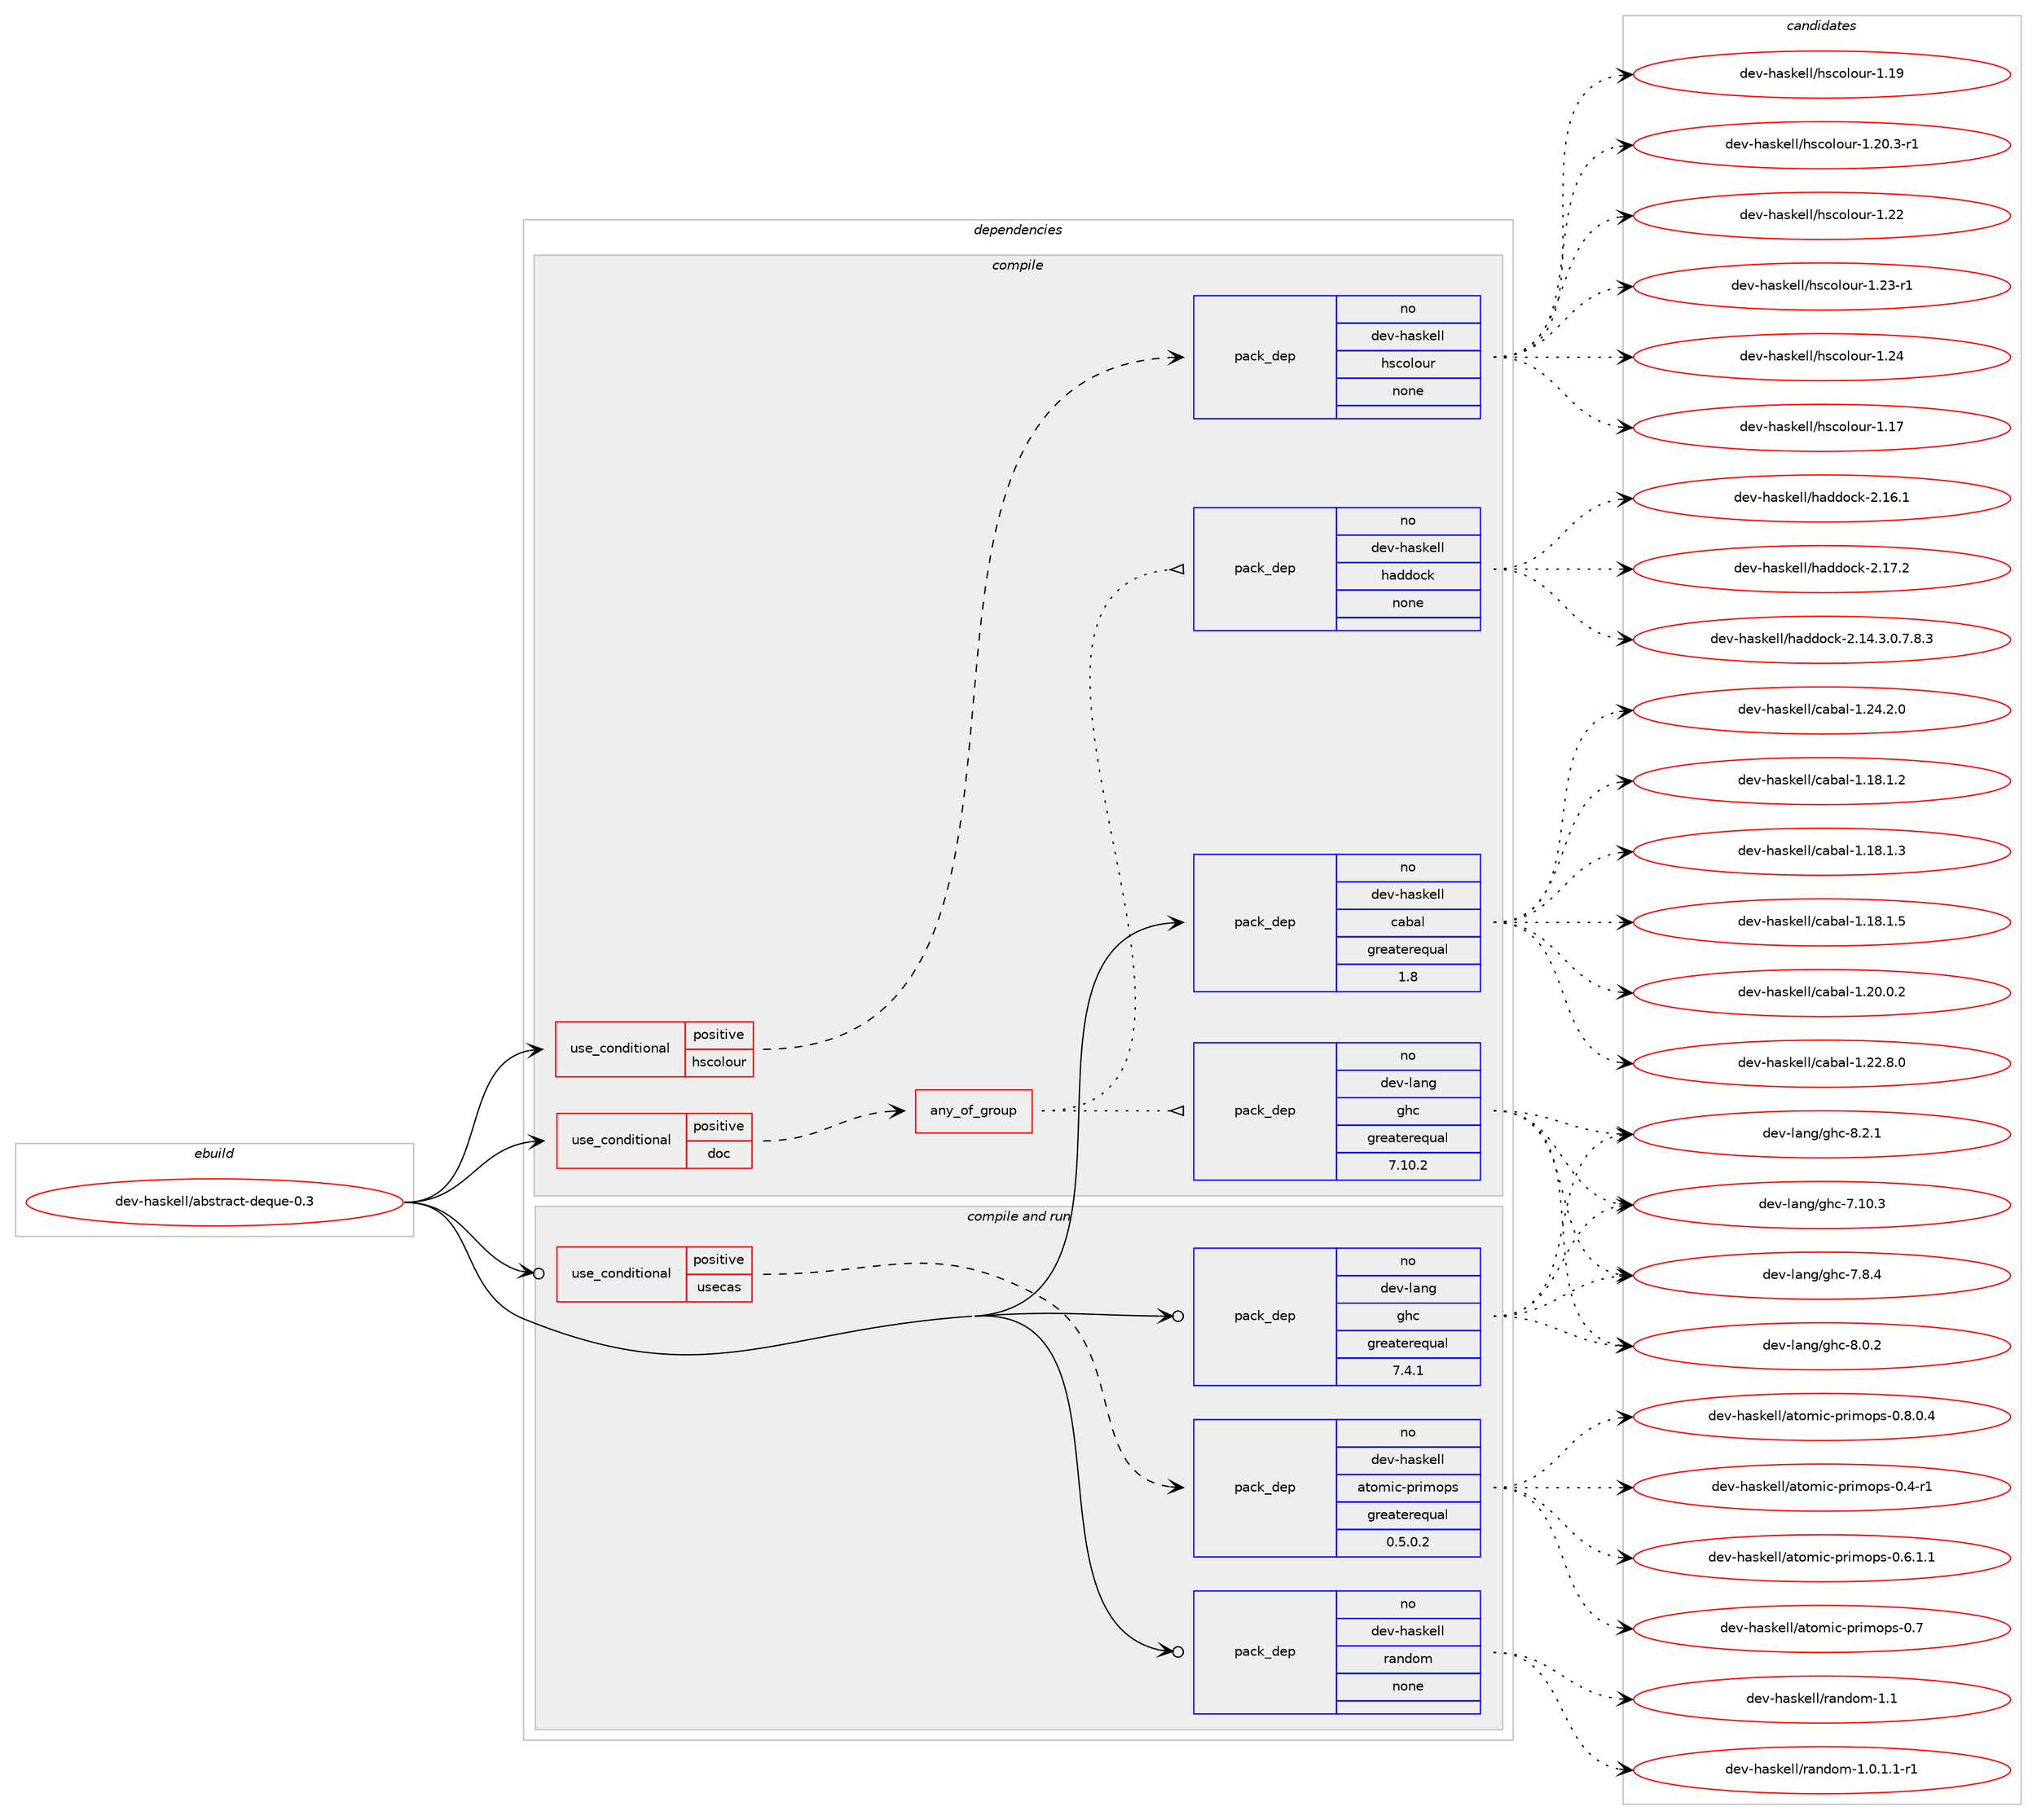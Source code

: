 digraph prolog {

# *************
# Graph options
# *************

newrank=true;
concentrate=true;
compound=true;
graph [rankdir=LR,fontname=Helvetica,fontsize=10,ranksep=1.5];#, ranksep=2.5, nodesep=0.2];
edge  [arrowhead=vee];
node  [fontname=Helvetica,fontsize=10];

# **********
# The ebuild
# **********

subgraph cluster_leftcol {
color=gray;
rank=same;
label=<<i>ebuild</i>>;
id [label="dev-haskell/abstract-deque-0.3", color=red, width=4, href="../dev-haskell/abstract-deque-0.3.svg"];
}

# ****************
# The dependencies
# ****************

subgraph cluster_midcol {
color=gray;
label=<<i>dependencies</i>>;
subgraph cluster_compile {
fillcolor="#eeeeee";
style=filled;
label=<<i>compile</i>>;
subgraph cond17793 {
dependency73591 [label=<<TABLE BORDER="0" CELLBORDER="1" CELLSPACING="0" CELLPADDING="4"><TR><TD ROWSPAN="3" CELLPADDING="10">use_conditional</TD></TR><TR><TD>positive</TD></TR><TR><TD>doc</TD></TR></TABLE>>, shape=none, color=red];
subgraph any1593 {
dependency73592 [label=<<TABLE BORDER="0" CELLBORDER="1" CELLSPACING="0" CELLPADDING="4"><TR><TD CELLPADDING="10">any_of_group</TD></TR></TABLE>>, shape=none, color=red];subgraph pack54175 {
dependency73593 [label=<<TABLE BORDER="0" CELLBORDER="1" CELLSPACING="0" CELLPADDING="4" WIDTH="220"><TR><TD ROWSPAN="6" CELLPADDING="30">pack_dep</TD></TR><TR><TD WIDTH="110">no</TD></TR><TR><TD>dev-haskell</TD></TR><TR><TD>haddock</TD></TR><TR><TD>none</TD></TR><TR><TD></TD></TR></TABLE>>, shape=none, color=blue];
}
dependency73592:e -> dependency73593:w [weight=20,style="dotted",arrowhead="oinv"];
subgraph pack54176 {
dependency73594 [label=<<TABLE BORDER="0" CELLBORDER="1" CELLSPACING="0" CELLPADDING="4" WIDTH="220"><TR><TD ROWSPAN="6" CELLPADDING="30">pack_dep</TD></TR><TR><TD WIDTH="110">no</TD></TR><TR><TD>dev-lang</TD></TR><TR><TD>ghc</TD></TR><TR><TD>greaterequal</TD></TR><TR><TD>7.10.2</TD></TR></TABLE>>, shape=none, color=blue];
}
dependency73592:e -> dependency73594:w [weight=20,style="dotted",arrowhead="oinv"];
}
dependency73591:e -> dependency73592:w [weight=20,style="dashed",arrowhead="vee"];
}
id:e -> dependency73591:w [weight=20,style="solid",arrowhead="vee"];
subgraph cond17794 {
dependency73595 [label=<<TABLE BORDER="0" CELLBORDER="1" CELLSPACING="0" CELLPADDING="4"><TR><TD ROWSPAN="3" CELLPADDING="10">use_conditional</TD></TR><TR><TD>positive</TD></TR><TR><TD>hscolour</TD></TR></TABLE>>, shape=none, color=red];
subgraph pack54177 {
dependency73596 [label=<<TABLE BORDER="0" CELLBORDER="1" CELLSPACING="0" CELLPADDING="4" WIDTH="220"><TR><TD ROWSPAN="6" CELLPADDING="30">pack_dep</TD></TR><TR><TD WIDTH="110">no</TD></TR><TR><TD>dev-haskell</TD></TR><TR><TD>hscolour</TD></TR><TR><TD>none</TD></TR><TR><TD></TD></TR></TABLE>>, shape=none, color=blue];
}
dependency73595:e -> dependency73596:w [weight=20,style="dashed",arrowhead="vee"];
}
id:e -> dependency73595:w [weight=20,style="solid",arrowhead="vee"];
subgraph pack54178 {
dependency73597 [label=<<TABLE BORDER="0" CELLBORDER="1" CELLSPACING="0" CELLPADDING="4" WIDTH="220"><TR><TD ROWSPAN="6" CELLPADDING="30">pack_dep</TD></TR><TR><TD WIDTH="110">no</TD></TR><TR><TD>dev-haskell</TD></TR><TR><TD>cabal</TD></TR><TR><TD>greaterequal</TD></TR><TR><TD>1.8</TD></TR></TABLE>>, shape=none, color=blue];
}
id:e -> dependency73597:w [weight=20,style="solid",arrowhead="vee"];
}
subgraph cluster_compileandrun {
fillcolor="#eeeeee";
style=filled;
label=<<i>compile and run</i>>;
subgraph cond17795 {
dependency73598 [label=<<TABLE BORDER="0" CELLBORDER="1" CELLSPACING="0" CELLPADDING="4"><TR><TD ROWSPAN="3" CELLPADDING="10">use_conditional</TD></TR><TR><TD>positive</TD></TR><TR><TD>usecas</TD></TR></TABLE>>, shape=none, color=red];
subgraph pack54179 {
dependency73599 [label=<<TABLE BORDER="0" CELLBORDER="1" CELLSPACING="0" CELLPADDING="4" WIDTH="220"><TR><TD ROWSPAN="6" CELLPADDING="30">pack_dep</TD></TR><TR><TD WIDTH="110">no</TD></TR><TR><TD>dev-haskell</TD></TR><TR><TD>atomic-primops</TD></TR><TR><TD>greaterequal</TD></TR><TR><TD>0.5.0.2</TD></TR></TABLE>>, shape=none, color=blue];
}
dependency73598:e -> dependency73599:w [weight=20,style="dashed",arrowhead="vee"];
}
id:e -> dependency73598:w [weight=20,style="solid",arrowhead="odotvee"];
subgraph pack54180 {
dependency73600 [label=<<TABLE BORDER="0" CELLBORDER="1" CELLSPACING="0" CELLPADDING="4" WIDTH="220"><TR><TD ROWSPAN="6" CELLPADDING="30">pack_dep</TD></TR><TR><TD WIDTH="110">no</TD></TR><TR><TD>dev-haskell</TD></TR><TR><TD>random</TD></TR><TR><TD>none</TD></TR><TR><TD></TD></TR></TABLE>>, shape=none, color=blue];
}
id:e -> dependency73600:w [weight=20,style="solid",arrowhead="odotvee"];
subgraph pack54181 {
dependency73601 [label=<<TABLE BORDER="0" CELLBORDER="1" CELLSPACING="0" CELLPADDING="4" WIDTH="220"><TR><TD ROWSPAN="6" CELLPADDING="30">pack_dep</TD></TR><TR><TD WIDTH="110">no</TD></TR><TR><TD>dev-lang</TD></TR><TR><TD>ghc</TD></TR><TR><TD>greaterequal</TD></TR><TR><TD>7.4.1</TD></TR></TABLE>>, shape=none, color=blue];
}
id:e -> dependency73601:w [weight=20,style="solid",arrowhead="odotvee"];
}
subgraph cluster_run {
fillcolor="#eeeeee";
style=filled;
label=<<i>run</i>>;
}
}

# **************
# The candidates
# **************

subgraph cluster_choices {
rank=same;
color=gray;
label=<<i>candidates</i>>;

subgraph choice54175 {
color=black;
nodesep=1;
choice1001011184510497115107101108108471049710010011199107455046495246514648465546564651 [label="dev-haskell/haddock-2.14.3.0.7.8.3", color=red, width=4,href="../dev-haskell/haddock-2.14.3.0.7.8.3.svg"];
choice100101118451049711510710110810847104971001001119910745504649544649 [label="dev-haskell/haddock-2.16.1", color=red, width=4,href="../dev-haskell/haddock-2.16.1.svg"];
choice100101118451049711510710110810847104971001001119910745504649554650 [label="dev-haskell/haddock-2.17.2", color=red, width=4,href="../dev-haskell/haddock-2.17.2.svg"];
dependency73593:e -> choice1001011184510497115107101108108471049710010011199107455046495246514648465546564651:w [style=dotted,weight="100"];
dependency73593:e -> choice100101118451049711510710110810847104971001001119910745504649544649:w [style=dotted,weight="100"];
dependency73593:e -> choice100101118451049711510710110810847104971001001119910745504649554650:w [style=dotted,weight="100"];
}
subgraph choice54176 {
color=black;
nodesep=1;
choice1001011184510897110103471031049945554649484651 [label="dev-lang/ghc-7.10.3", color=red, width=4,href="../dev-lang/ghc-7.10.3.svg"];
choice10010111845108971101034710310499455546564652 [label="dev-lang/ghc-7.8.4", color=red, width=4,href="../dev-lang/ghc-7.8.4.svg"];
choice10010111845108971101034710310499455646484650 [label="dev-lang/ghc-8.0.2", color=red, width=4,href="../dev-lang/ghc-8.0.2.svg"];
choice10010111845108971101034710310499455646504649 [label="dev-lang/ghc-8.2.1", color=red, width=4,href="../dev-lang/ghc-8.2.1.svg"];
dependency73594:e -> choice1001011184510897110103471031049945554649484651:w [style=dotted,weight="100"];
dependency73594:e -> choice10010111845108971101034710310499455546564652:w [style=dotted,weight="100"];
dependency73594:e -> choice10010111845108971101034710310499455646484650:w [style=dotted,weight="100"];
dependency73594:e -> choice10010111845108971101034710310499455646504649:w [style=dotted,weight="100"];
}
subgraph choice54177 {
color=black;
nodesep=1;
choice100101118451049711510710110810847104115991111081111171144549464955 [label="dev-haskell/hscolour-1.17", color=red, width=4,href="../dev-haskell/hscolour-1.17.svg"];
choice100101118451049711510710110810847104115991111081111171144549464957 [label="dev-haskell/hscolour-1.19", color=red, width=4,href="../dev-haskell/hscolour-1.19.svg"];
choice10010111845104971151071011081084710411599111108111117114454946504846514511449 [label="dev-haskell/hscolour-1.20.3-r1", color=red, width=4,href="../dev-haskell/hscolour-1.20.3-r1.svg"];
choice100101118451049711510710110810847104115991111081111171144549465050 [label="dev-haskell/hscolour-1.22", color=red, width=4,href="../dev-haskell/hscolour-1.22.svg"];
choice1001011184510497115107101108108471041159911110811111711445494650514511449 [label="dev-haskell/hscolour-1.23-r1", color=red, width=4,href="../dev-haskell/hscolour-1.23-r1.svg"];
choice100101118451049711510710110810847104115991111081111171144549465052 [label="dev-haskell/hscolour-1.24", color=red, width=4,href="../dev-haskell/hscolour-1.24.svg"];
dependency73596:e -> choice100101118451049711510710110810847104115991111081111171144549464955:w [style=dotted,weight="100"];
dependency73596:e -> choice100101118451049711510710110810847104115991111081111171144549464957:w [style=dotted,weight="100"];
dependency73596:e -> choice10010111845104971151071011081084710411599111108111117114454946504846514511449:w [style=dotted,weight="100"];
dependency73596:e -> choice100101118451049711510710110810847104115991111081111171144549465050:w [style=dotted,weight="100"];
dependency73596:e -> choice1001011184510497115107101108108471041159911110811111711445494650514511449:w [style=dotted,weight="100"];
dependency73596:e -> choice100101118451049711510710110810847104115991111081111171144549465052:w [style=dotted,weight="100"];
}
subgraph choice54178 {
color=black;
nodesep=1;
choice10010111845104971151071011081084799979897108454946495646494650 [label="dev-haskell/cabal-1.18.1.2", color=red, width=4,href="../dev-haskell/cabal-1.18.1.2.svg"];
choice10010111845104971151071011081084799979897108454946495646494651 [label="dev-haskell/cabal-1.18.1.3", color=red, width=4,href="../dev-haskell/cabal-1.18.1.3.svg"];
choice10010111845104971151071011081084799979897108454946495646494653 [label="dev-haskell/cabal-1.18.1.5", color=red, width=4,href="../dev-haskell/cabal-1.18.1.5.svg"];
choice10010111845104971151071011081084799979897108454946504846484650 [label="dev-haskell/cabal-1.20.0.2", color=red, width=4,href="../dev-haskell/cabal-1.20.0.2.svg"];
choice10010111845104971151071011081084799979897108454946505046564648 [label="dev-haskell/cabal-1.22.8.0", color=red, width=4,href="../dev-haskell/cabal-1.22.8.0.svg"];
choice10010111845104971151071011081084799979897108454946505246504648 [label="dev-haskell/cabal-1.24.2.0", color=red, width=4,href="../dev-haskell/cabal-1.24.2.0.svg"];
dependency73597:e -> choice10010111845104971151071011081084799979897108454946495646494650:w [style=dotted,weight="100"];
dependency73597:e -> choice10010111845104971151071011081084799979897108454946495646494651:w [style=dotted,weight="100"];
dependency73597:e -> choice10010111845104971151071011081084799979897108454946495646494653:w [style=dotted,weight="100"];
dependency73597:e -> choice10010111845104971151071011081084799979897108454946504846484650:w [style=dotted,weight="100"];
dependency73597:e -> choice10010111845104971151071011081084799979897108454946505046564648:w [style=dotted,weight="100"];
dependency73597:e -> choice10010111845104971151071011081084799979897108454946505246504648:w [style=dotted,weight="100"];
}
subgraph choice54179 {
color=black;
nodesep=1;
choice100101118451049711510710110810847971161111091059945112114105109111112115454846524511449 [label="dev-haskell/atomic-primops-0.4-r1", color=red, width=4,href="../dev-haskell/atomic-primops-0.4-r1.svg"];
choice1001011184510497115107101108108479711611110910599451121141051091111121154548465446494649 [label="dev-haskell/atomic-primops-0.6.1.1", color=red, width=4,href="../dev-haskell/atomic-primops-0.6.1.1.svg"];
choice10010111845104971151071011081084797116111109105994511211410510911111211545484655 [label="dev-haskell/atomic-primops-0.7", color=red, width=4,href="../dev-haskell/atomic-primops-0.7.svg"];
choice1001011184510497115107101108108479711611110910599451121141051091111121154548465646484652 [label="dev-haskell/atomic-primops-0.8.0.4", color=red, width=4,href="../dev-haskell/atomic-primops-0.8.0.4.svg"];
dependency73599:e -> choice100101118451049711510710110810847971161111091059945112114105109111112115454846524511449:w [style=dotted,weight="100"];
dependency73599:e -> choice1001011184510497115107101108108479711611110910599451121141051091111121154548465446494649:w [style=dotted,weight="100"];
dependency73599:e -> choice10010111845104971151071011081084797116111109105994511211410510911111211545484655:w [style=dotted,weight="100"];
dependency73599:e -> choice1001011184510497115107101108108479711611110910599451121141051091111121154548465646484652:w [style=dotted,weight="100"];
}
subgraph choice54180 {
color=black;
nodesep=1;
choice1001011184510497115107101108108471149711010011110945494648464946494511449 [label="dev-haskell/random-1.0.1.1-r1", color=red, width=4,href="../dev-haskell/random-1.0.1.1-r1.svg"];
choice1001011184510497115107101108108471149711010011110945494649 [label="dev-haskell/random-1.1", color=red, width=4,href="../dev-haskell/random-1.1.svg"];
dependency73600:e -> choice1001011184510497115107101108108471149711010011110945494648464946494511449:w [style=dotted,weight="100"];
dependency73600:e -> choice1001011184510497115107101108108471149711010011110945494649:w [style=dotted,weight="100"];
}
subgraph choice54181 {
color=black;
nodesep=1;
choice1001011184510897110103471031049945554649484651 [label="dev-lang/ghc-7.10.3", color=red, width=4,href="../dev-lang/ghc-7.10.3.svg"];
choice10010111845108971101034710310499455546564652 [label="dev-lang/ghc-7.8.4", color=red, width=4,href="../dev-lang/ghc-7.8.4.svg"];
choice10010111845108971101034710310499455646484650 [label="dev-lang/ghc-8.0.2", color=red, width=4,href="../dev-lang/ghc-8.0.2.svg"];
choice10010111845108971101034710310499455646504649 [label="dev-lang/ghc-8.2.1", color=red, width=4,href="../dev-lang/ghc-8.2.1.svg"];
dependency73601:e -> choice1001011184510897110103471031049945554649484651:w [style=dotted,weight="100"];
dependency73601:e -> choice10010111845108971101034710310499455546564652:w [style=dotted,weight="100"];
dependency73601:e -> choice10010111845108971101034710310499455646484650:w [style=dotted,weight="100"];
dependency73601:e -> choice10010111845108971101034710310499455646504649:w [style=dotted,weight="100"];
}
}

}
